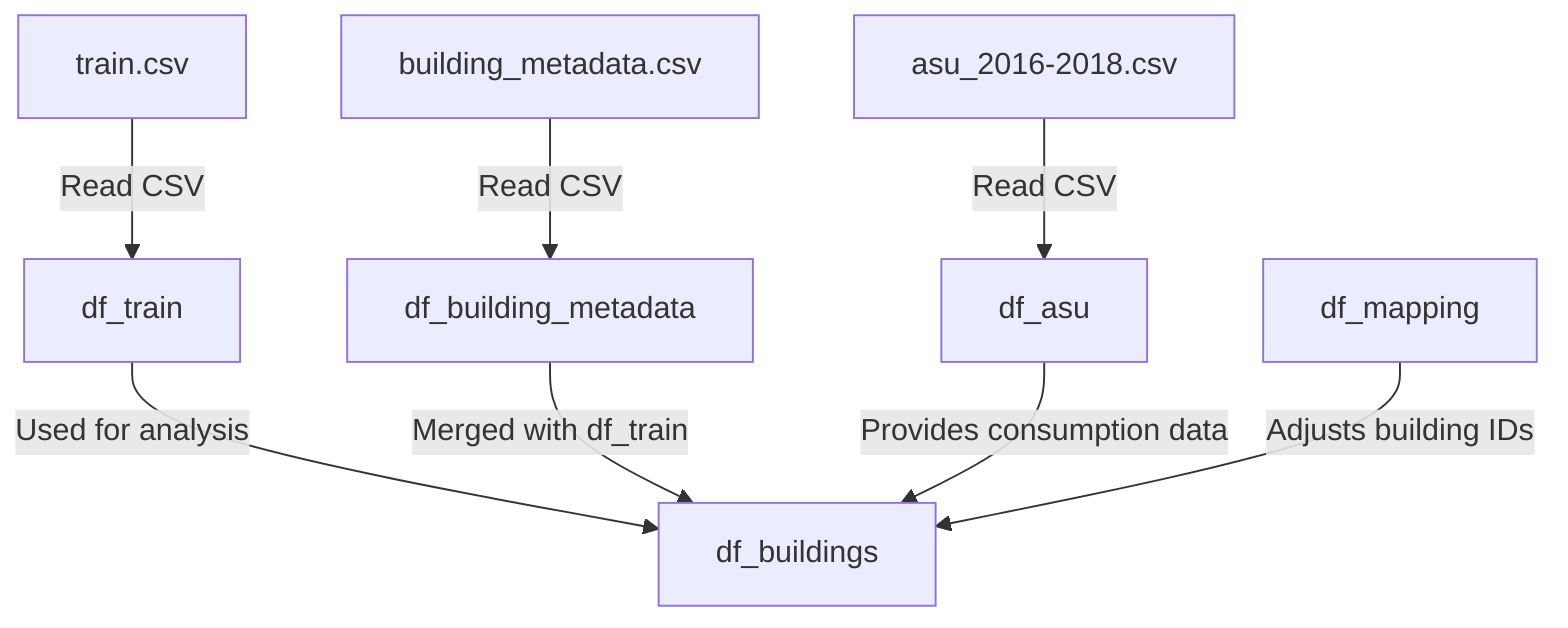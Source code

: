 flowchart TD
    %% Data Source Nodes
    A1["train.csv"] -->|Read CSV| B1["df_train"]
    A2["building_metadata.csv"] -->|Read CSV| B2["df_building_metadata"]
    A3["asu_2016-2018.csv"] -->|Read CSV| B3["df_asu"]

    %% Data Transformation Nodes
    B1 -->|Used for analysis| C1["df_buildings"]
    B2 -->|Merged with df_train| C1
    B3 -->|Provides consumption data| C1
    
    %% Mapping Node
    D1["df_mapping"] -->|Adjusts building IDs| C1

    %% Annotations
    %% A1: Data source for training energy consumption data
    %% A2: Metadata for each building, such as size and location
    %% A3: Historic energy consumption data for validation/comparison
    %% B1: Dataframe created from reading train.csv
    %% B2: Dataframe with building details
    %% B3: Energy consumption dataframe
    %% C1: Merged dataframe containing both ASHRAE and ASU building info
    %% D1: Manual mapping for resolving unmatched building IDs